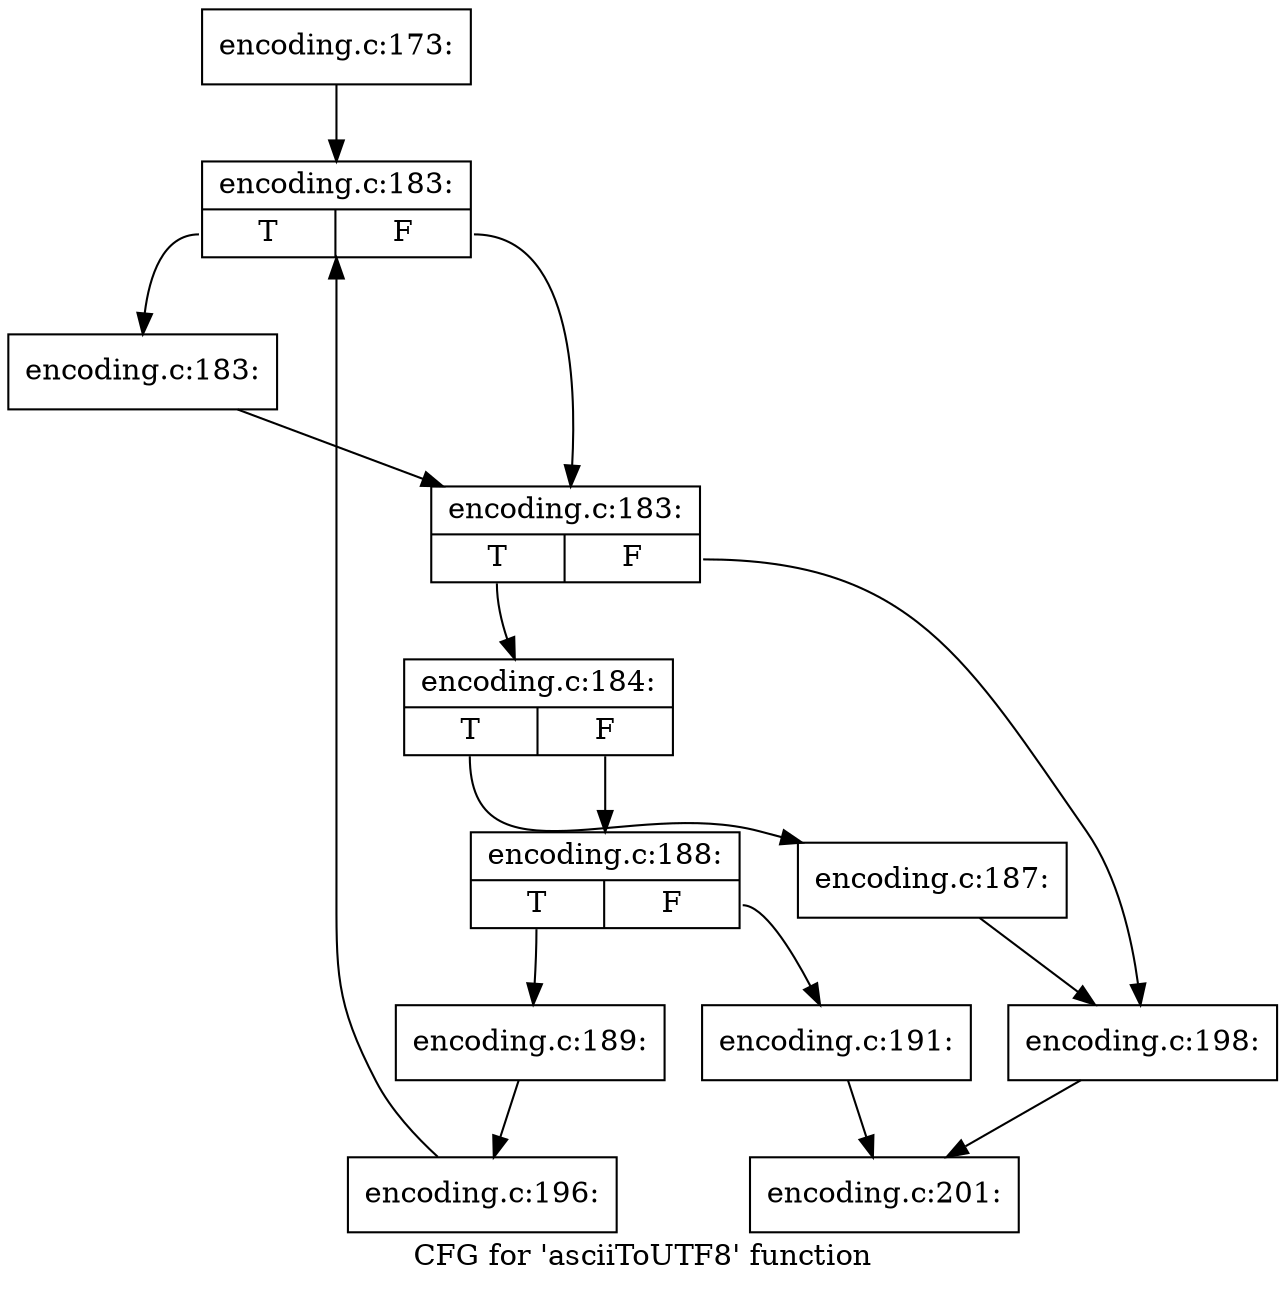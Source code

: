 digraph "CFG for 'asciiToUTF8' function" {
	label="CFG for 'asciiToUTF8' function";

	Node0x4801550 [shape=record,label="{encoding.c:173:}"];
	Node0x4801550 -> Node0x4804080;
	Node0x4804080 [shape=record,label="{encoding.c:183:|{<s0>T|<s1>F}}"];
	Node0x4804080:s0 -> Node0x4804370;
	Node0x4804080:s1 -> Node0x4804320;
	Node0x4804370 [shape=record,label="{encoding.c:183:}"];
	Node0x4804370 -> Node0x4804320;
	Node0x4804320 [shape=record,label="{encoding.c:183:|{<s0>T|<s1>F}}"];
	Node0x4804320:s0 -> Node0x4804c60;
	Node0x4804320:s1 -> Node0x48042a0;
	Node0x4804c60 [shape=record,label="{encoding.c:184:|{<s0>T|<s1>F}}"];
	Node0x4804c60:s0 -> Node0x4805190;
	Node0x4804c60:s1 -> Node0x48051e0;
	Node0x4805190 [shape=record,label="{encoding.c:187:}"];
	Node0x4805190 -> Node0x48042a0;
	Node0x48051e0 [shape=record,label="{encoding.c:188:|{<s0>T|<s1>F}}"];
	Node0x48051e0:s0 -> Node0x48055f0;
	Node0x48051e0:s1 -> Node0x4805690;
	Node0x48055f0 [shape=record,label="{encoding.c:189:}"];
	Node0x48055f0 -> Node0x4805640;
	Node0x4805690 [shape=record,label="{encoding.c:191:}"];
	Node0x4805690 -> Node0x47feaf0;
	Node0x4805640 [shape=record,label="{encoding.c:196:}"];
	Node0x4805640 -> Node0x4804080;
	Node0x48042a0 [shape=record,label="{encoding.c:198:}"];
	Node0x48042a0 -> Node0x47feaf0;
	Node0x47feaf0 [shape=record,label="{encoding.c:201:}"];
}
